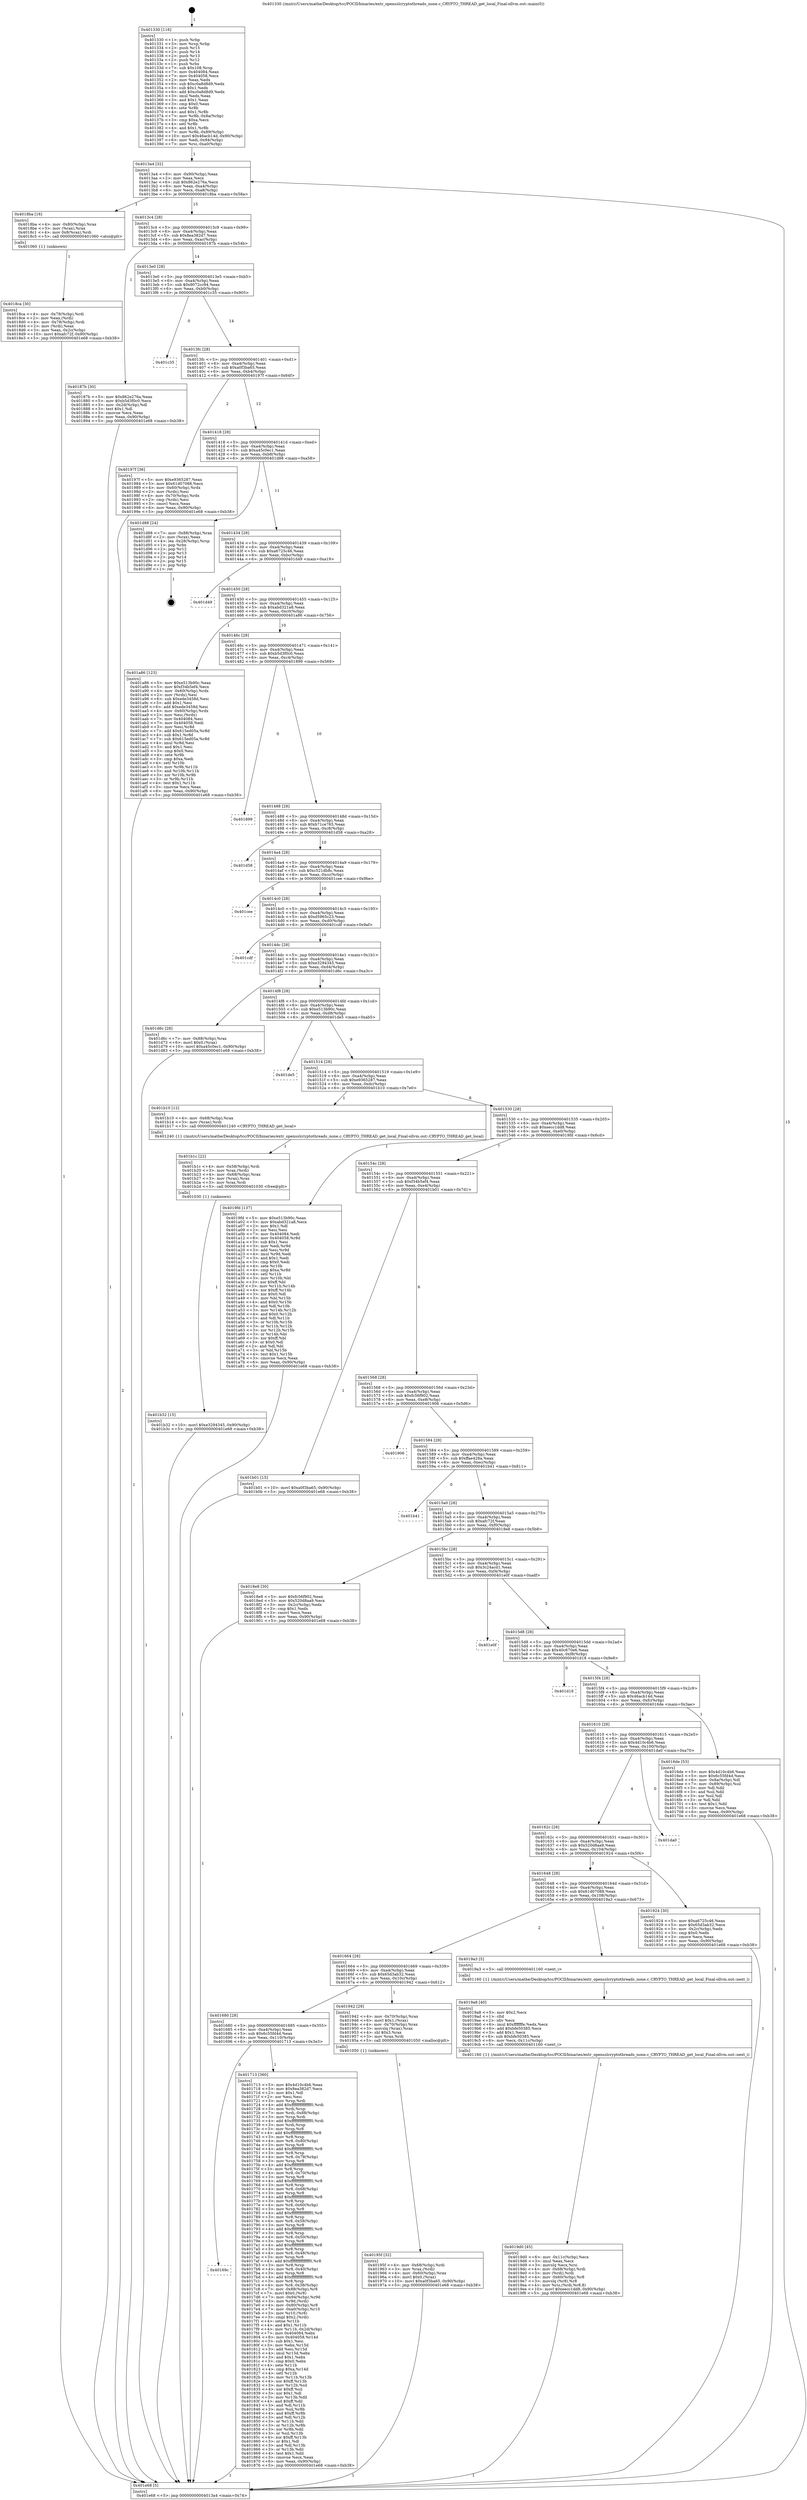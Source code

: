 digraph "0x401330" {
  label = "0x401330 (/mnt/c/Users/mathe/Desktop/tcc/POCII/binaries/extr_opensslcryptothreads_none.c_CRYPTO_THREAD_get_local_Final-ollvm.out::main(0))"
  labelloc = "t"
  node[shape=record]

  Entry [label="",width=0.3,height=0.3,shape=circle,fillcolor=black,style=filled]
  "0x4013a4" [label="{
     0x4013a4 [32]\l
     | [instrs]\l
     &nbsp;&nbsp;0x4013a4 \<+6\>: mov -0x90(%rbp),%eax\l
     &nbsp;&nbsp;0x4013aa \<+2\>: mov %eax,%ecx\l
     &nbsp;&nbsp;0x4013ac \<+6\>: sub $0x862e276a,%ecx\l
     &nbsp;&nbsp;0x4013b2 \<+6\>: mov %eax,-0xa4(%rbp)\l
     &nbsp;&nbsp;0x4013b8 \<+6\>: mov %ecx,-0xa8(%rbp)\l
     &nbsp;&nbsp;0x4013be \<+6\>: je 00000000004018ba \<main+0x58a\>\l
  }"]
  "0x4018ba" [label="{
     0x4018ba [16]\l
     | [instrs]\l
     &nbsp;&nbsp;0x4018ba \<+4\>: mov -0x80(%rbp),%rax\l
     &nbsp;&nbsp;0x4018be \<+3\>: mov (%rax),%rax\l
     &nbsp;&nbsp;0x4018c1 \<+4\>: mov 0x8(%rax),%rdi\l
     &nbsp;&nbsp;0x4018c5 \<+5\>: call 0000000000401060 \<atoi@plt\>\l
     | [calls]\l
     &nbsp;&nbsp;0x401060 \{1\} (unknown)\l
  }"]
  "0x4013c4" [label="{
     0x4013c4 [28]\l
     | [instrs]\l
     &nbsp;&nbsp;0x4013c4 \<+5\>: jmp 00000000004013c9 \<main+0x99\>\l
     &nbsp;&nbsp;0x4013c9 \<+6\>: mov -0xa4(%rbp),%eax\l
     &nbsp;&nbsp;0x4013cf \<+5\>: sub $0x8ea382d7,%eax\l
     &nbsp;&nbsp;0x4013d4 \<+6\>: mov %eax,-0xac(%rbp)\l
     &nbsp;&nbsp;0x4013da \<+6\>: je 000000000040187b \<main+0x54b\>\l
  }"]
  Exit [label="",width=0.3,height=0.3,shape=circle,fillcolor=black,style=filled,peripheries=2]
  "0x40187b" [label="{
     0x40187b [30]\l
     | [instrs]\l
     &nbsp;&nbsp;0x40187b \<+5\>: mov $0x862e276a,%eax\l
     &nbsp;&nbsp;0x401880 \<+5\>: mov $0xb5d3f0c0,%ecx\l
     &nbsp;&nbsp;0x401885 \<+3\>: mov -0x2d(%rbp),%dl\l
     &nbsp;&nbsp;0x401888 \<+3\>: test $0x1,%dl\l
     &nbsp;&nbsp;0x40188b \<+3\>: cmovne %ecx,%eax\l
     &nbsp;&nbsp;0x40188e \<+6\>: mov %eax,-0x90(%rbp)\l
     &nbsp;&nbsp;0x401894 \<+5\>: jmp 0000000000401e68 \<main+0xb38\>\l
  }"]
  "0x4013e0" [label="{
     0x4013e0 [28]\l
     | [instrs]\l
     &nbsp;&nbsp;0x4013e0 \<+5\>: jmp 00000000004013e5 \<main+0xb5\>\l
     &nbsp;&nbsp;0x4013e5 \<+6\>: mov -0xa4(%rbp),%eax\l
     &nbsp;&nbsp;0x4013eb \<+5\>: sub $0x9072cc94,%eax\l
     &nbsp;&nbsp;0x4013f0 \<+6\>: mov %eax,-0xb0(%rbp)\l
     &nbsp;&nbsp;0x4013f6 \<+6\>: je 0000000000401c35 \<main+0x905\>\l
  }"]
  "0x401b32" [label="{
     0x401b32 [15]\l
     | [instrs]\l
     &nbsp;&nbsp;0x401b32 \<+10\>: movl $0xe3294345,-0x90(%rbp)\l
     &nbsp;&nbsp;0x401b3c \<+5\>: jmp 0000000000401e68 \<main+0xb38\>\l
  }"]
  "0x401c35" [label="{
     0x401c35\l
  }", style=dashed]
  "0x4013fc" [label="{
     0x4013fc [28]\l
     | [instrs]\l
     &nbsp;&nbsp;0x4013fc \<+5\>: jmp 0000000000401401 \<main+0xd1\>\l
     &nbsp;&nbsp;0x401401 \<+6\>: mov -0xa4(%rbp),%eax\l
     &nbsp;&nbsp;0x401407 \<+5\>: sub $0xa0f3ba65,%eax\l
     &nbsp;&nbsp;0x40140c \<+6\>: mov %eax,-0xb4(%rbp)\l
     &nbsp;&nbsp;0x401412 \<+6\>: je 000000000040197f \<main+0x64f\>\l
  }"]
  "0x401b1c" [label="{
     0x401b1c [22]\l
     | [instrs]\l
     &nbsp;&nbsp;0x401b1c \<+4\>: mov -0x58(%rbp),%rdi\l
     &nbsp;&nbsp;0x401b20 \<+3\>: mov %rax,(%rdi)\l
     &nbsp;&nbsp;0x401b23 \<+4\>: mov -0x68(%rbp),%rax\l
     &nbsp;&nbsp;0x401b27 \<+3\>: mov (%rax),%rax\l
     &nbsp;&nbsp;0x401b2a \<+3\>: mov %rax,%rdi\l
     &nbsp;&nbsp;0x401b2d \<+5\>: call 0000000000401030 \<free@plt\>\l
     | [calls]\l
     &nbsp;&nbsp;0x401030 \{1\} (unknown)\l
  }"]
  "0x40197f" [label="{
     0x40197f [36]\l
     | [instrs]\l
     &nbsp;&nbsp;0x40197f \<+5\>: mov $0xe9365287,%eax\l
     &nbsp;&nbsp;0x401984 \<+5\>: mov $0x61d07088,%ecx\l
     &nbsp;&nbsp;0x401989 \<+4\>: mov -0x60(%rbp),%rdx\l
     &nbsp;&nbsp;0x40198d \<+2\>: mov (%rdx),%esi\l
     &nbsp;&nbsp;0x40198f \<+4\>: mov -0x70(%rbp),%rdx\l
     &nbsp;&nbsp;0x401993 \<+2\>: cmp (%rdx),%esi\l
     &nbsp;&nbsp;0x401995 \<+3\>: cmovl %ecx,%eax\l
     &nbsp;&nbsp;0x401998 \<+6\>: mov %eax,-0x90(%rbp)\l
     &nbsp;&nbsp;0x40199e \<+5\>: jmp 0000000000401e68 \<main+0xb38\>\l
  }"]
  "0x401418" [label="{
     0x401418 [28]\l
     | [instrs]\l
     &nbsp;&nbsp;0x401418 \<+5\>: jmp 000000000040141d \<main+0xed\>\l
     &nbsp;&nbsp;0x40141d \<+6\>: mov -0xa4(%rbp),%eax\l
     &nbsp;&nbsp;0x401423 \<+5\>: sub $0xa45c0ec1,%eax\l
     &nbsp;&nbsp;0x401428 \<+6\>: mov %eax,-0xb8(%rbp)\l
     &nbsp;&nbsp;0x40142e \<+6\>: je 0000000000401d88 \<main+0xa58\>\l
  }"]
  "0x4019d0" [label="{
     0x4019d0 [45]\l
     | [instrs]\l
     &nbsp;&nbsp;0x4019d0 \<+6\>: mov -0x11c(%rbp),%ecx\l
     &nbsp;&nbsp;0x4019d6 \<+3\>: imul %eax,%ecx\l
     &nbsp;&nbsp;0x4019d9 \<+3\>: movslq %ecx,%rsi\l
     &nbsp;&nbsp;0x4019dc \<+4\>: mov -0x68(%rbp),%rdi\l
     &nbsp;&nbsp;0x4019e0 \<+3\>: mov (%rdi),%rdi\l
     &nbsp;&nbsp;0x4019e3 \<+4\>: mov -0x60(%rbp),%r8\l
     &nbsp;&nbsp;0x4019e7 \<+3\>: movslq (%r8),%r8\l
     &nbsp;&nbsp;0x4019ea \<+4\>: mov %rsi,(%rdi,%r8,8)\l
     &nbsp;&nbsp;0x4019ee \<+10\>: movl $0xeecc1dd8,-0x90(%rbp)\l
     &nbsp;&nbsp;0x4019f8 \<+5\>: jmp 0000000000401e68 \<main+0xb38\>\l
  }"]
  "0x401d88" [label="{
     0x401d88 [24]\l
     | [instrs]\l
     &nbsp;&nbsp;0x401d88 \<+7\>: mov -0x88(%rbp),%rax\l
     &nbsp;&nbsp;0x401d8f \<+2\>: mov (%rax),%eax\l
     &nbsp;&nbsp;0x401d91 \<+4\>: lea -0x28(%rbp),%rsp\l
     &nbsp;&nbsp;0x401d95 \<+1\>: pop %rbx\l
     &nbsp;&nbsp;0x401d96 \<+2\>: pop %r12\l
     &nbsp;&nbsp;0x401d98 \<+2\>: pop %r13\l
     &nbsp;&nbsp;0x401d9a \<+2\>: pop %r14\l
     &nbsp;&nbsp;0x401d9c \<+2\>: pop %r15\l
     &nbsp;&nbsp;0x401d9e \<+1\>: pop %rbp\l
     &nbsp;&nbsp;0x401d9f \<+1\>: ret\l
  }"]
  "0x401434" [label="{
     0x401434 [28]\l
     | [instrs]\l
     &nbsp;&nbsp;0x401434 \<+5\>: jmp 0000000000401439 \<main+0x109\>\l
     &nbsp;&nbsp;0x401439 \<+6\>: mov -0xa4(%rbp),%eax\l
     &nbsp;&nbsp;0x40143f \<+5\>: sub $0xa6725c46,%eax\l
     &nbsp;&nbsp;0x401444 \<+6\>: mov %eax,-0xbc(%rbp)\l
     &nbsp;&nbsp;0x40144a \<+6\>: je 0000000000401d49 \<main+0xa19\>\l
  }"]
  "0x4019a8" [label="{
     0x4019a8 [40]\l
     | [instrs]\l
     &nbsp;&nbsp;0x4019a8 \<+5\>: mov $0x2,%ecx\l
     &nbsp;&nbsp;0x4019ad \<+1\>: cltd\l
     &nbsp;&nbsp;0x4019ae \<+2\>: idiv %ecx\l
     &nbsp;&nbsp;0x4019b0 \<+6\>: imul $0xfffffffe,%edx,%ecx\l
     &nbsp;&nbsp;0x4019b6 \<+6\>: add $0xbfe50385,%ecx\l
     &nbsp;&nbsp;0x4019bc \<+3\>: add $0x1,%ecx\l
     &nbsp;&nbsp;0x4019bf \<+6\>: sub $0xbfe50385,%ecx\l
     &nbsp;&nbsp;0x4019c5 \<+6\>: mov %ecx,-0x11c(%rbp)\l
     &nbsp;&nbsp;0x4019cb \<+5\>: call 0000000000401160 \<next_i\>\l
     | [calls]\l
     &nbsp;&nbsp;0x401160 \{1\} (/mnt/c/Users/mathe/Desktop/tcc/POCII/binaries/extr_opensslcryptothreads_none.c_CRYPTO_THREAD_get_local_Final-ollvm.out::next_i)\l
  }"]
  "0x401d49" [label="{
     0x401d49\l
  }", style=dashed]
  "0x401450" [label="{
     0x401450 [28]\l
     | [instrs]\l
     &nbsp;&nbsp;0x401450 \<+5\>: jmp 0000000000401455 \<main+0x125\>\l
     &nbsp;&nbsp;0x401455 \<+6\>: mov -0xa4(%rbp),%eax\l
     &nbsp;&nbsp;0x40145b \<+5\>: sub $0xabd321a8,%eax\l
     &nbsp;&nbsp;0x401460 \<+6\>: mov %eax,-0xc0(%rbp)\l
     &nbsp;&nbsp;0x401466 \<+6\>: je 0000000000401a86 \<main+0x756\>\l
  }"]
  "0x40195f" [label="{
     0x40195f [32]\l
     | [instrs]\l
     &nbsp;&nbsp;0x40195f \<+4\>: mov -0x68(%rbp),%rdi\l
     &nbsp;&nbsp;0x401963 \<+3\>: mov %rax,(%rdi)\l
     &nbsp;&nbsp;0x401966 \<+4\>: mov -0x60(%rbp),%rax\l
     &nbsp;&nbsp;0x40196a \<+6\>: movl $0x0,(%rax)\l
     &nbsp;&nbsp;0x401970 \<+10\>: movl $0xa0f3ba65,-0x90(%rbp)\l
     &nbsp;&nbsp;0x40197a \<+5\>: jmp 0000000000401e68 \<main+0xb38\>\l
  }"]
  "0x401a86" [label="{
     0x401a86 [123]\l
     | [instrs]\l
     &nbsp;&nbsp;0x401a86 \<+5\>: mov $0xe513b90c,%eax\l
     &nbsp;&nbsp;0x401a8b \<+5\>: mov $0xf34b5ef4,%ecx\l
     &nbsp;&nbsp;0x401a90 \<+4\>: mov -0x60(%rbp),%rdx\l
     &nbsp;&nbsp;0x401a94 \<+2\>: mov (%rdx),%esi\l
     &nbsp;&nbsp;0x401a96 \<+6\>: sub $0xede3458d,%esi\l
     &nbsp;&nbsp;0x401a9c \<+3\>: add $0x1,%esi\l
     &nbsp;&nbsp;0x401a9f \<+6\>: add $0xede3458d,%esi\l
     &nbsp;&nbsp;0x401aa5 \<+4\>: mov -0x60(%rbp),%rdx\l
     &nbsp;&nbsp;0x401aa9 \<+2\>: mov %esi,(%rdx)\l
     &nbsp;&nbsp;0x401aab \<+7\>: mov 0x404084,%esi\l
     &nbsp;&nbsp;0x401ab2 \<+7\>: mov 0x404058,%edi\l
     &nbsp;&nbsp;0x401ab9 \<+3\>: mov %esi,%r8d\l
     &nbsp;&nbsp;0x401abc \<+7\>: add $0x615ed05a,%r8d\l
     &nbsp;&nbsp;0x401ac3 \<+4\>: sub $0x1,%r8d\l
     &nbsp;&nbsp;0x401ac7 \<+7\>: sub $0x615ed05a,%r8d\l
     &nbsp;&nbsp;0x401ace \<+4\>: imul %r8d,%esi\l
     &nbsp;&nbsp;0x401ad2 \<+3\>: and $0x1,%esi\l
     &nbsp;&nbsp;0x401ad5 \<+3\>: cmp $0x0,%esi\l
     &nbsp;&nbsp;0x401ad8 \<+4\>: sete %r9b\l
     &nbsp;&nbsp;0x401adc \<+3\>: cmp $0xa,%edi\l
     &nbsp;&nbsp;0x401adf \<+4\>: setl %r10b\l
     &nbsp;&nbsp;0x401ae3 \<+3\>: mov %r9b,%r11b\l
     &nbsp;&nbsp;0x401ae6 \<+3\>: and %r10b,%r11b\l
     &nbsp;&nbsp;0x401ae9 \<+3\>: xor %r10b,%r9b\l
     &nbsp;&nbsp;0x401aec \<+3\>: or %r9b,%r11b\l
     &nbsp;&nbsp;0x401aef \<+4\>: test $0x1,%r11b\l
     &nbsp;&nbsp;0x401af3 \<+3\>: cmovne %ecx,%eax\l
     &nbsp;&nbsp;0x401af6 \<+6\>: mov %eax,-0x90(%rbp)\l
     &nbsp;&nbsp;0x401afc \<+5\>: jmp 0000000000401e68 \<main+0xb38\>\l
  }"]
  "0x40146c" [label="{
     0x40146c [28]\l
     | [instrs]\l
     &nbsp;&nbsp;0x40146c \<+5\>: jmp 0000000000401471 \<main+0x141\>\l
     &nbsp;&nbsp;0x401471 \<+6\>: mov -0xa4(%rbp),%eax\l
     &nbsp;&nbsp;0x401477 \<+5\>: sub $0xb5d3f0c0,%eax\l
     &nbsp;&nbsp;0x40147c \<+6\>: mov %eax,-0xc4(%rbp)\l
     &nbsp;&nbsp;0x401482 \<+6\>: je 0000000000401899 \<main+0x569\>\l
  }"]
  "0x4018ca" [label="{
     0x4018ca [30]\l
     | [instrs]\l
     &nbsp;&nbsp;0x4018ca \<+4\>: mov -0x78(%rbp),%rdi\l
     &nbsp;&nbsp;0x4018ce \<+2\>: mov %eax,(%rdi)\l
     &nbsp;&nbsp;0x4018d0 \<+4\>: mov -0x78(%rbp),%rdi\l
     &nbsp;&nbsp;0x4018d4 \<+2\>: mov (%rdi),%eax\l
     &nbsp;&nbsp;0x4018d6 \<+3\>: mov %eax,-0x2c(%rbp)\l
     &nbsp;&nbsp;0x4018d9 \<+10\>: movl $0xafc72f,-0x90(%rbp)\l
     &nbsp;&nbsp;0x4018e3 \<+5\>: jmp 0000000000401e68 \<main+0xb38\>\l
  }"]
  "0x401899" [label="{
     0x401899\l
  }", style=dashed]
  "0x401488" [label="{
     0x401488 [28]\l
     | [instrs]\l
     &nbsp;&nbsp;0x401488 \<+5\>: jmp 000000000040148d \<main+0x15d\>\l
     &nbsp;&nbsp;0x40148d \<+6\>: mov -0xa4(%rbp),%eax\l
     &nbsp;&nbsp;0x401493 \<+5\>: sub $0xb71ce765,%eax\l
     &nbsp;&nbsp;0x401498 \<+6\>: mov %eax,-0xc8(%rbp)\l
     &nbsp;&nbsp;0x40149e \<+6\>: je 0000000000401d58 \<main+0xa28\>\l
  }"]
  "0x40169c" [label="{
     0x40169c\l
  }", style=dashed]
  "0x401d58" [label="{
     0x401d58\l
  }", style=dashed]
  "0x4014a4" [label="{
     0x4014a4 [28]\l
     | [instrs]\l
     &nbsp;&nbsp;0x4014a4 \<+5\>: jmp 00000000004014a9 \<main+0x179\>\l
     &nbsp;&nbsp;0x4014a9 \<+6\>: mov -0xa4(%rbp),%eax\l
     &nbsp;&nbsp;0x4014af \<+5\>: sub $0xc521db8c,%eax\l
     &nbsp;&nbsp;0x4014b4 \<+6\>: mov %eax,-0xcc(%rbp)\l
     &nbsp;&nbsp;0x4014ba \<+6\>: je 0000000000401cee \<main+0x9be\>\l
  }"]
  "0x401713" [label="{
     0x401713 [360]\l
     | [instrs]\l
     &nbsp;&nbsp;0x401713 \<+5\>: mov $0x4d10c4b6,%eax\l
     &nbsp;&nbsp;0x401718 \<+5\>: mov $0x8ea382d7,%ecx\l
     &nbsp;&nbsp;0x40171d \<+2\>: mov $0x1,%dl\l
     &nbsp;&nbsp;0x40171f \<+2\>: xor %esi,%esi\l
     &nbsp;&nbsp;0x401721 \<+3\>: mov %rsp,%rdi\l
     &nbsp;&nbsp;0x401724 \<+4\>: add $0xfffffffffffffff0,%rdi\l
     &nbsp;&nbsp;0x401728 \<+3\>: mov %rdi,%rsp\l
     &nbsp;&nbsp;0x40172b \<+7\>: mov %rdi,-0x88(%rbp)\l
     &nbsp;&nbsp;0x401732 \<+3\>: mov %rsp,%rdi\l
     &nbsp;&nbsp;0x401735 \<+4\>: add $0xfffffffffffffff0,%rdi\l
     &nbsp;&nbsp;0x401739 \<+3\>: mov %rdi,%rsp\l
     &nbsp;&nbsp;0x40173c \<+3\>: mov %rsp,%r8\l
     &nbsp;&nbsp;0x40173f \<+4\>: add $0xfffffffffffffff0,%r8\l
     &nbsp;&nbsp;0x401743 \<+3\>: mov %r8,%rsp\l
     &nbsp;&nbsp;0x401746 \<+4\>: mov %r8,-0x80(%rbp)\l
     &nbsp;&nbsp;0x40174a \<+3\>: mov %rsp,%r8\l
     &nbsp;&nbsp;0x40174d \<+4\>: add $0xfffffffffffffff0,%r8\l
     &nbsp;&nbsp;0x401751 \<+3\>: mov %r8,%rsp\l
     &nbsp;&nbsp;0x401754 \<+4\>: mov %r8,-0x78(%rbp)\l
     &nbsp;&nbsp;0x401758 \<+3\>: mov %rsp,%r8\l
     &nbsp;&nbsp;0x40175b \<+4\>: add $0xfffffffffffffff0,%r8\l
     &nbsp;&nbsp;0x40175f \<+3\>: mov %r8,%rsp\l
     &nbsp;&nbsp;0x401762 \<+4\>: mov %r8,-0x70(%rbp)\l
     &nbsp;&nbsp;0x401766 \<+3\>: mov %rsp,%r8\l
     &nbsp;&nbsp;0x401769 \<+4\>: add $0xfffffffffffffff0,%r8\l
     &nbsp;&nbsp;0x40176d \<+3\>: mov %r8,%rsp\l
     &nbsp;&nbsp;0x401770 \<+4\>: mov %r8,-0x68(%rbp)\l
     &nbsp;&nbsp;0x401774 \<+3\>: mov %rsp,%r8\l
     &nbsp;&nbsp;0x401777 \<+4\>: add $0xfffffffffffffff0,%r8\l
     &nbsp;&nbsp;0x40177b \<+3\>: mov %r8,%rsp\l
     &nbsp;&nbsp;0x40177e \<+4\>: mov %r8,-0x60(%rbp)\l
     &nbsp;&nbsp;0x401782 \<+3\>: mov %rsp,%r8\l
     &nbsp;&nbsp;0x401785 \<+4\>: add $0xfffffffffffffff0,%r8\l
     &nbsp;&nbsp;0x401789 \<+3\>: mov %r8,%rsp\l
     &nbsp;&nbsp;0x40178c \<+4\>: mov %r8,-0x58(%rbp)\l
     &nbsp;&nbsp;0x401790 \<+3\>: mov %rsp,%r8\l
     &nbsp;&nbsp;0x401793 \<+4\>: add $0xfffffffffffffff0,%r8\l
     &nbsp;&nbsp;0x401797 \<+3\>: mov %r8,%rsp\l
     &nbsp;&nbsp;0x40179a \<+4\>: mov %r8,-0x50(%rbp)\l
     &nbsp;&nbsp;0x40179e \<+3\>: mov %rsp,%r8\l
     &nbsp;&nbsp;0x4017a1 \<+4\>: add $0xfffffffffffffff0,%r8\l
     &nbsp;&nbsp;0x4017a5 \<+3\>: mov %r8,%rsp\l
     &nbsp;&nbsp;0x4017a8 \<+4\>: mov %r8,-0x48(%rbp)\l
     &nbsp;&nbsp;0x4017ac \<+3\>: mov %rsp,%r8\l
     &nbsp;&nbsp;0x4017af \<+4\>: add $0xfffffffffffffff0,%r8\l
     &nbsp;&nbsp;0x4017b3 \<+3\>: mov %r8,%rsp\l
     &nbsp;&nbsp;0x4017b6 \<+4\>: mov %r8,-0x40(%rbp)\l
     &nbsp;&nbsp;0x4017ba \<+3\>: mov %rsp,%r8\l
     &nbsp;&nbsp;0x4017bd \<+4\>: add $0xfffffffffffffff0,%r8\l
     &nbsp;&nbsp;0x4017c1 \<+3\>: mov %r8,%rsp\l
     &nbsp;&nbsp;0x4017c4 \<+4\>: mov %r8,-0x38(%rbp)\l
     &nbsp;&nbsp;0x4017c8 \<+7\>: mov -0x88(%rbp),%r8\l
     &nbsp;&nbsp;0x4017cf \<+7\>: movl $0x0,(%r8)\l
     &nbsp;&nbsp;0x4017d6 \<+7\>: mov -0x94(%rbp),%r9d\l
     &nbsp;&nbsp;0x4017dd \<+3\>: mov %r9d,(%rdi)\l
     &nbsp;&nbsp;0x4017e0 \<+4\>: mov -0x80(%rbp),%r8\l
     &nbsp;&nbsp;0x4017e4 \<+7\>: mov -0xa0(%rbp),%r10\l
     &nbsp;&nbsp;0x4017eb \<+3\>: mov %r10,(%r8)\l
     &nbsp;&nbsp;0x4017ee \<+3\>: cmpl $0x2,(%rdi)\l
     &nbsp;&nbsp;0x4017f1 \<+4\>: setne %r11b\l
     &nbsp;&nbsp;0x4017f5 \<+4\>: and $0x1,%r11b\l
     &nbsp;&nbsp;0x4017f9 \<+4\>: mov %r11b,-0x2d(%rbp)\l
     &nbsp;&nbsp;0x4017fd \<+7\>: mov 0x404084,%ebx\l
     &nbsp;&nbsp;0x401804 \<+8\>: mov 0x404058,%r14d\l
     &nbsp;&nbsp;0x40180c \<+3\>: sub $0x1,%esi\l
     &nbsp;&nbsp;0x40180f \<+3\>: mov %ebx,%r15d\l
     &nbsp;&nbsp;0x401812 \<+3\>: add %esi,%r15d\l
     &nbsp;&nbsp;0x401815 \<+4\>: imul %r15d,%ebx\l
     &nbsp;&nbsp;0x401819 \<+3\>: and $0x1,%ebx\l
     &nbsp;&nbsp;0x40181c \<+3\>: cmp $0x0,%ebx\l
     &nbsp;&nbsp;0x40181f \<+4\>: sete %r11b\l
     &nbsp;&nbsp;0x401823 \<+4\>: cmp $0xa,%r14d\l
     &nbsp;&nbsp;0x401827 \<+4\>: setl %r12b\l
     &nbsp;&nbsp;0x40182b \<+3\>: mov %r11b,%r13b\l
     &nbsp;&nbsp;0x40182e \<+4\>: xor $0xff,%r13b\l
     &nbsp;&nbsp;0x401832 \<+3\>: mov %r12b,%sil\l
     &nbsp;&nbsp;0x401835 \<+4\>: xor $0xff,%sil\l
     &nbsp;&nbsp;0x401839 \<+3\>: xor $0x1,%dl\l
     &nbsp;&nbsp;0x40183c \<+3\>: mov %r13b,%dil\l
     &nbsp;&nbsp;0x40183f \<+4\>: and $0xff,%dil\l
     &nbsp;&nbsp;0x401843 \<+3\>: and %dl,%r11b\l
     &nbsp;&nbsp;0x401846 \<+3\>: mov %sil,%r8b\l
     &nbsp;&nbsp;0x401849 \<+4\>: and $0xff,%r8b\l
     &nbsp;&nbsp;0x40184d \<+3\>: and %dl,%r12b\l
     &nbsp;&nbsp;0x401850 \<+3\>: or %r11b,%dil\l
     &nbsp;&nbsp;0x401853 \<+3\>: or %r12b,%r8b\l
     &nbsp;&nbsp;0x401856 \<+3\>: xor %r8b,%dil\l
     &nbsp;&nbsp;0x401859 \<+3\>: or %sil,%r13b\l
     &nbsp;&nbsp;0x40185c \<+4\>: xor $0xff,%r13b\l
     &nbsp;&nbsp;0x401860 \<+3\>: or $0x1,%dl\l
     &nbsp;&nbsp;0x401863 \<+3\>: and %dl,%r13b\l
     &nbsp;&nbsp;0x401866 \<+3\>: or %r13b,%dil\l
     &nbsp;&nbsp;0x401869 \<+4\>: test $0x1,%dil\l
     &nbsp;&nbsp;0x40186d \<+3\>: cmovne %ecx,%eax\l
     &nbsp;&nbsp;0x401870 \<+6\>: mov %eax,-0x90(%rbp)\l
     &nbsp;&nbsp;0x401876 \<+5\>: jmp 0000000000401e68 \<main+0xb38\>\l
  }"]
  "0x401cee" [label="{
     0x401cee\l
  }", style=dashed]
  "0x4014c0" [label="{
     0x4014c0 [28]\l
     | [instrs]\l
     &nbsp;&nbsp;0x4014c0 \<+5\>: jmp 00000000004014c5 \<main+0x195\>\l
     &nbsp;&nbsp;0x4014c5 \<+6\>: mov -0xa4(%rbp),%eax\l
     &nbsp;&nbsp;0x4014cb \<+5\>: sub $0xd5965c23,%eax\l
     &nbsp;&nbsp;0x4014d0 \<+6\>: mov %eax,-0xd0(%rbp)\l
     &nbsp;&nbsp;0x4014d6 \<+6\>: je 0000000000401cdf \<main+0x9af\>\l
  }"]
  "0x401680" [label="{
     0x401680 [28]\l
     | [instrs]\l
     &nbsp;&nbsp;0x401680 \<+5\>: jmp 0000000000401685 \<main+0x355\>\l
     &nbsp;&nbsp;0x401685 \<+6\>: mov -0xa4(%rbp),%eax\l
     &nbsp;&nbsp;0x40168b \<+5\>: sub $0x6c55fd4d,%eax\l
     &nbsp;&nbsp;0x401690 \<+6\>: mov %eax,-0x110(%rbp)\l
     &nbsp;&nbsp;0x401696 \<+6\>: je 0000000000401713 \<main+0x3e3\>\l
  }"]
  "0x401cdf" [label="{
     0x401cdf\l
  }", style=dashed]
  "0x4014dc" [label="{
     0x4014dc [28]\l
     | [instrs]\l
     &nbsp;&nbsp;0x4014dc \<+5\>: jmp 00000000004014e1 \<main+0x1b1\>\l
     &nbsp;&nbsp;0x4014e1 \<+6\>: mov -0xa4(%rbp),%eax\l
     &nbsp;&nbsp;0x4014e7 \<+5\>: sub $0xe3294345,%eax\l
     &nbsp;&nbsp;0x4014ec \<+6\>: mov %eax,-0xd4(%rbp)\l
     &nbsp;&nbsp;0x4014f2 \<+6\>: je 0000000000401d6c \<main+0xa3c\>\l
  }"]
  "0x401942" [label="{
     0x401942 [29]\l
     | [instrs]\l
     &nbsp;&nbsp;0x401942 \<+4\>: mov -0x70(%rbp),%rax\l
     &nbsp;&nbsp;0x401946 \<+6\>: movl $0x1,(%rax)\l
     &nbsp;&nbsp;0x40194c \<+4\>: mov -0x70(%rbp),%rax\l
     &nbsp;&nbsp;0x401950 \<+3\>: movslq (%rax),%rax\l
     &nbsp;&nbsp;0x401953 \<+4\>: shl $0x3,%rax\l
     &nbsp;&nbsp;0x401957 \<+3\>: mov %rax,%rdi\l
     &nbsp;&nbsp;0x40195a \<+5\>: call 0000000000401050 \<malloc@plt\>\l
     | [calls]\l
     &nbsp;&nbsp;0x401050 \{1\} (unknown)\l
  }"]
  "0x401d6c" [label="{
     0x401d6c [28]\l
     | [instrs]\l
     &nbsp;&nbsp;0x401d6c \<+7\>: mov -0x88(%rbp),%rax\l
     &nbsp;&nbsp;0x401d73 \<+6\>: movl $0x0,(%rax)\l
     &nbsp;&nbsp;0x401d79 \<+10\>: movl $0xa45c0ec1,-0x90(%rbp)\l
     &nbsp;&nbsp;0x401d83 \<+5\>: jmp 0000000000401e68 \<main+0xb38\>\l
  }"]
  "0x4014f8" [label="{
     0x4014f8 [28]\l
     | [instrs]\l
     &nbsp;&nbsp;0x4014f8 \<+5\>: jmp 00000000004014fd \<main+0x1cd\>\l
     &nbsp;&nbsp;0x4014fd \<+6\>: mov -0xa4(%rbp),%eax\l
     &nbsp;&nbsp;0x401503 \<+5\>: sub $0xe513b90c,%eax\l
     &nbsp;&nbsp;0x401508 \<+6\>: mov %eax,-0xd8(%rbp)\l
     &nbsp;&nbsp;0x40150e \<+6\>: je 0000000000401de5 \<main+0xab5\>\l
  }"]
  "0x401664" [label="{
     0x401664 [28]\l
     | [instrs]\l
     &nbsp;&nbsp;0x401664 \<+5\>: jmp 0000000000401669 \<main+0x339\>\l
     &nbsp;&nbsp;0x401669 \<+6\>: mov -0xa4(%rbp),%eax\l
     &nbsp;&nbsp;0x40166f \<+5\>: sub $0x65d3ab32,%eax\l
     &nbsp;&nbsp;0x401674 \<+6\>: mov %eax,-0x10c(%rbp)\l
     &nbsp;&nbsp;0x40167a \<+6\>: je 0000000000401942 \<main+0x612\>\l
  }"]
  "0x401de5" [label="{
     0x401de5\l
  }", style=dashed]
  "0x401514" [label="{
     0x401514 [28]\l
     | [instrs]\l
     &nbsp;&nbsp;0x401514 \<+5\>: jmp 0000000000401519 \<main+0x1e9\>\l
     &nbsp;&nbsp;0x401519 \<+6\>: mov -0xa4(%rbp),%eax\l
     &nbsp;&nbsp;0x40151f \<+5\>: sub $0xe9365287,%eax\l
     &nbsp;&nbsp;0x401524 \<+6\>: mov %eax,-0xdc(%rbp)\l
     &nbsp;&nbsp;0x40152a \<+6\>: je 0000000000401b10 \<main+0x7e0\>\l
  }"]
  "0x4019a3" [label="{
     0x4019a3 [5]\l
     | [instrs]\l
     &nbsp;&nbsp;0x4019a3 \<+5\>: call 0000000000401160 \<next_i\>\l
     | [calls]\l
     &nbsp;&nbsp;0x401160 \{1\} (/mnt/c/Users/mathe/Desktop/tcc/POCII/binaries/extr_opensslcryptothreads_none.c_CRYPTO_THREAD_get_local_Final-ollvm.out::next_i)\l
  }"]
  "0x401b10" [label="{
     0x401b10 [12]\l
     | [instrs]\l
     &nbsp;&nbsp;0x401b10 \<+4\>: mov -0x68(%rbp),%rax\l
     &nbsp;&nbsp;0x401b14 \<+3\>: mov (%rax),%rdi\l
     &nbsp;&nbsp;0x401b17 \<+5\>: call 0000000000401240 \<CRYPTO_THREAD_get_local\>\l
     | [calls]\l
     &nbsp;&nbsp;0x401240 \{1\} (/mnt/c/Users/mathe/Desktop/tcc/POCII/binaries/extr_opensslcryptothreads_none.c_CRYPTO_THREAD_get_local_Final-ollvm.out::CRYPTO_THREAD_get_local)\l
  }"]
  "0x401530" [label="{
     0x401530 [28]\l
     | [instrs]\l
     &nbsp;&nbsp;0x401530 \<+5\>: jmp 0000000000401535 \<main+0x205\>\l
     &nbsp;&nbsp;0x401535 \<+6\>: mov -0xa4(%rbp),%eax\l
     &nbsp;&nbsp;0x40153b \<+5\>: sub $0xeecc1dd8,%eax\l
     &nbsp;&nbsp;0x401540 \<+6\>: mov %eax,-0xe0(%rbp)\l
     &nbsp;&nbsp;0x401546 \<+6\>: je 00000000004019fd \<main+0x6cd\>\l
  }"]
  "0x401648" [label="{
     0x401648 [28]\l
     | [instrs]\l
     &nbsp;&nbsp;0x401648 \<+5\>: jmp 000000000040164d \<main+0x31d\>\l
     &nbsp;&nbsp;0x40164d \<+6\>: mov -0xa4(%rbp),%eax\l
     &nbsp;&nbsp;0x401653 \<+5\>: sub $0x61d07088,%eax\l
     &nbsp;&nbsp;0x401658 \<+6\>: mov %eax,-0x108(%rbp)\l
     &nbsp;&nbsp;0x40165e \<+6\>: je 00000000004019a3 \<main+0x673\>\l
  }"]
  "0x4019fd" [label="{
     0x4019fd [137]\l
     | [instrs]\l
     &nbsp;&nbsp;0x4019fd \<+5\>: mov $0xe513b90c,%eax\l
     &nbsp;&nbsp;0x401a02 \<+5\>: mov $0xabd321a8,%ecx\l
     &nbsp;&nbsp;0x401a07 \<+2\>: mov $0x1,%dl\l
     &nbsp;&nbsp;0x401a09 \<+2\>: xor %esi,%esi\l
     &nbsp;&nbsp;0x401a0b \<+7\>: mov 0x404084,%edi\l
     &nbsp;&nbsp;0x401a12 \<+8\>: mov 0x404058,%r8d\l
     &nbsp;&nbsp;0x401a1a \<+3\>: sub $0x1,%esi\l
     &nbsp;&nbsp;0x401a1d \<+3\>: mov %edi,%r9d\l
     &nbsp;&nbsp;0x401a20 \<+3\>: add %esi,%r9d\l
     &nbsp;&nbsp;0x401a23 \<+4\>: imul %r9d,%edi\l
     &nbsp;&nbsp;0x401a27 \<+3\>: and $0x1,%edi\l
     &nbsp;&nbsp;0x401a2a \<+3\>: cmp $0x0,%edi\l
     &nbsp;&nbsp;0x401a2d \<+4\>: sete %r10b\l
     &nbsp;&nbsp;0x401a31 \<+4\>: cmp $0xa,%r8d\l
     &nbsp;&nbsp;0x401a35 \<+4\>: setl %r11b\l
     &nbsp;&nbsp;0x401a39 \<+3\>: mov %r10b,%bl\l
     &nbsp;&nbsp;0x401a3c \<+3\>: xor $0xff,%bl\l
     &nbsp;&nbsp;0x401a3f \<+3\>: mov %r11b,%r14b\l
     &nbsp;&nbsp;0x401a42 \<+4\>: xor $0xff,%r14b\l
     &nbsp;&nbsp;0x401a46 \<+3\>: xor $0x0,%dl\l
     &nbsp;&nbsp;0x401a49 \<+3\>: mov %bl,%r15b\l
     &nbsp;&nbsp;0x401a4c \<+4\>: and $0x0,%r15b\l
     &nbsp;&nbsp;0x401a50 \<+3\>: and %dl,%r10b\l
     &nbsp;&nbsp;0x401a53 \<+3\>: mov %r14b,%r12b\l
     &nbsp;&nbsp;0x401a56 \<+4\>: and $0x0,%r12b\l
     &nbsp;&nbsp;0x401a5a \<+3\>: and %dl,%r11b\l
     &nbsp;&nbsp;0x401a5d \<+3\>: or %r10b,%r15b\l
     &nbsp;&nbsp;0x401a60 \<+3\>: or %r11b,%r12b\l
     &nbsp;&nbsp;0x401a63 \<+3\>: xor %r12b,%r15b\l
     &nbsp;&nbsp;0x401a66 \<+3\>: or %r14b,%bl\l
     &nbsp;&nbsp;0x401a69 \<+3\>: xor $0xff,%bl\l
     &nbsp;&nbsp;0x401a6c \<+3\>: or $0x0,%dl\l
     &nbsp;&nbsp;0x401a6f \<+2\>: and %dl,%bl\l
     &nbsp;&nbsp;0x401a71 \<+3\>: or %bl,%r15b\l
     &nbsp;&nbsp;0x401a74 \<+4\>: test $0x1,%r15b\l
     &nbsp;&nbsp;0x401a78 \<+3\>: cmovne %ecx,%eax\l
     &nbsp;&nbsp;0x401a7b \<+6\>: mov %eax,-0x90(%rbp)\l
     &nbsp;&nbsp;0x401a81 \<+5\>: jmp 0000000000401e68 \<main+0xb38\>\l
  }"]
  "0x40154c" [label="{
     0x40154c [28]\l
     | [instrs]\l
     &nbsp;&nbsp;0x40154c \<+5\>: jmp 0000000000401551 \<main+0x221\>\l
     &nbsp;&nbsp;0x401551 \<+6\>: mov -0xa4(%rbp),%eax\l
     &nbsp;&nbsp;0x401557 \<+5\>: sub $0xf34b5ef4,%eax\l
     &nbsp;&nbsp;0x40155c \<+6\>: mov %eax,-0xe4(%rbp)\l
     &nbsp;&nbsp;0x401562 \<+6\>: je 0000000000401b01 \<main+0x7d1\>\l
  }"]
  "0x401924" [label="{
     0x401924 [30]\l
     | [instrs]\l
     &nbsp;&nbsp;0x401924 \<+5\>: mov $0xa6725c46,%eax\l
     &nbsp;&nbsp;0x401929 \<+5\>: mov $0x65d3ab32,%ecx\l
     &nbsp;&nbsp;0x40192e \<+3\>: mov -0x2c(%rbp),%edx\l
     &nbsp;&nbsp;0x401931 \<+3\>: cmp $0x0,%edx\l
     &nbsp;&nbsp;0x401934 \<+3\>: cmove %ecx,%eax\l
     &nbsp;&nbsp;0x401937 \<+6\>: mov %eax,-0x90(%rbp)\l
     &nbsp;&nbsp;0x40193d \<+5\>: jmp 0000000000401e68 \<main+0xb38\>\l
  }"]
  "0x401b01" [label="{
     0x401b01 [15]\l
     | [instrs]\l
     &nbsp;&nbsp;0x401b01 \<+10\>: movl $0xa0f3ba65,-0x90(%rbp)\l
     &nbsp;&nbsp;0x401b0b \<+5\>: jmp 0000000000401e68 \<main+0xb38\>\l
  }"]
  "0x401568" [label="{
     0x401568 [28]\l
     | [instrs]\l
     &nbsp;&nbsp;0x401568 \<+5\>: jmp 000000000040156d \<main+0x23d\>\l
     &nbsp;&nbsp;0x40156d \<+6\>: mov -0xa4(%rbp),%eax\l
     &nbsp;&nbsp;0x401573 \<+5\>: sub $0xfc56f902,%eax\l
     &nbsp;&nbsp;0x401578 \<+6\>: mov %eax,-0xe8(%rbp)\l
     &nbsp;&nbsp;0x40157e \<+6\>: je 0000000000401906 \<main+0x5d6\>\l
  }"]
  "0x40162c" [label="{
     0x40162c [28]\l
     | [instrs]\l
     &nbsp;&nbsp;0x40162c \<+5\>: jmp 0000000000401631 \<main+0x301\>\l
     &nbsp;&nbsp;0x401631 \<+6\>: mov -0xa4(%rbp),%eax\l
     &nbsp;&nbsp;0x401637 \<+5\>: sub $0x520d8aa9,%eax\l
     &nbsp;&nbsp;0x40163c \<+6\>: mov %eax,-0x104(%rbp)\l
     &nbsp;&nbsp;0x401642 \<+6\>: je 0000000000401924 \<main+0x5f4\>\l
  }"]
  "0x401906" [label="{
     0x401906\l
  }", style=dashed]
  "0x401584" [label="{
     0x401584 [28]\l
     | [instrs]\l
     &nbsp;&nbsp;0x401584 \<+5\>: jmp 0000000000401589 \<main+0x259\>\l
     &nbsp;&nbsp;0x401589 \<+6\>: mov -0xa4(%rbp),%eax\l
     &nbsp;&nbsp;0x40158f \<+5\>: sub $0xffae428a,%eax\l
     &nbsp;&nbsp;0x401594 \<+6\>: mov %eax,-0xec(%rbp)\l
     &nbsp;&nbsp;0x40159a \<+6\>: je 0000000000401b41 \<main+0x811\>\l
  }"]
  "0x401da0" [label="{
     0x401da0\l
  }", style=dashed]
  "0x401b41" [label="{
     0x401b41\l
  }", style=dashed]
  "0x4015a0" [label="{
     0x4015a0 [28]\l
     | [instrs]\l
     &nbsp;&nbsp;0x4015a0 \<+5\>: jmp 00000000004015a5 \<main+0x275\>\l
     &nbsp;&nbsp;0x4015a5 \<+6\>: mov -0xa4(%rbp),%eax\l
     &nbsp;&nbsp;0x4015ab \<+5\>: sub $0xafc72f,%eax\l
     &nbsp;&nbsp;0x4015b0 \<+6\>: mov %eax,-0xf0(%rbp)\l
     &nbsp;&nbsp;0x4015b6 \<+6\>: je 00000000004018e8 \<main+0x5b8\>\l
  }"]
  "0x401330" [label="{
     0x401330 [116]\l
     | [instrs]\l
     &nbsp;&nbsp;0x401330 \<+1\>: push %rbp\l
     &nbsp;&nbsp;0x401331 \<+3\>: mov %rsp,%rbp\l
     &nbsp;&nbsp;0x401334 \<+2\>: push %r15\l
     &nbsp;&nbsp;0x401336 \<+2\>: push %r14\l
     &nbsp;&nbsp;0x401338 \<+2\>: push %r13\l
     &nbsp;&nbsp;0x40133a \<+2\>: push %r12\l
     &nbsp;&nbsp;0x40133c \<+1\>: push %rbx\l
     &nbsp;&nbsp;0x40133d \<+7\>: sub $0x108,%rsp\l
     &nbsp;&nbsp;0x401344 \<+7\>: mov 0x404084,%eax\l
     &nbsp;&nbsp;0x40134b \<+7\>: mov 0x404058,%ecx\l
     &nbsp;&nbsp;0x401352 \<+2\>: mov %eax,%edx\l
     &nbsp;&nbsp;0x401354 \<+6\>: sub $0xc0a8d8d9,%edx\l
     &nbsp;&nbsp;0x40135a \<+3\>: sub $0x1,%edx\l
     &nbsp;&nbsp;0x40135d \<+6\>: add $0xc0a8d8d9,%edx\l
     &nbsp;&nbsp;0x401363 \<+3\>: imul %edx,%eax\l
     &nbsp;&nbsp;0x401366 \<+3\>: and $0x1,%eax\l
     &nbsp;&nbsp;0x401369 \<+3\>: cmp $0x0,%eax\l
     &nbsp;&nbsp;0x40136c \<+4\>: sete %r8b\l
     &nbsp;&nbsp;0x401370 \<+4\>: and $0x1,%r8b\l
     &nbsp;&nbsp;0x401374 \<+7\>: mov %r8b,-0x8a(%rbp)\l
     &nbsp;&nbsp;0x40137b \<+3\>: cmp $0xa,%ecx\l
     &nbsp;&nbsp;0x40137e \<+4\>: setl %r8b\l
     &nbsp;&nbsp;0x401382 \<+4\>: and $0x1,%r8b\l
     &nbsp;&nbsp;0x401386 \<+7\>: mov %r8b,-0x89(%rbp)\l
     &nbsp;&nbsp;0x40138d \<+10\>: movl $0x46acb14d,-0x90(%rbp)\l
     &nbsp;&nbsp;0x401397 \<+6\>: mov %edi,-0x94(%rbp)\l
     &nbsp;&nbsp;0x40139d \<+7\>: mov %rsi,-0xa0(%rbp)\l
  }"]
  "0x4018e8" [label="{
     0x4018e8 [30]\l
     | [instrs]\l
     &nbsp;&nbsp;0x4018e8 \<+5\>: mov $0xfc56f902,%eax\l
     &nbsp;&nbsp;0x4018ed \<+5\>: mov $0x520d8aa9,%ecx\l
     &nbsp;&nbsp;0x4018f2 \<+3\>: mov -0x2c(%rbp),%edx\l
     &nbsp;&nbsp;0x4018f5 \<+3\>: cmp $0x1,%edx\l
     &nbsp;&nbsp;0x4018f8 \<+3\>: cmovl %ecx,%eax\l
     &nbsp;&nbsp;0x4018fb \<+6\>: mov %eax,-0x90(%rbp)\l
     &nbsp;&nbsp;0x401901 \<+5\>: jmp 0000000000401e68 \<main+0xb38\>\l
  }"]
  "0x4015bc" [label="{
     0x4015bc [28]\l
     | [instrs]\l
     &nbsp;&nbsp;0x4015bc \<+5\>: jmp 00000000004015c1 \<main+0x291\>\l
     &nbsp;&nbsp;0x4015c1 \<+6\>: mov -0xa4(%rbp),%eax\l
     &nbsp;&nbsp;0x4015c7 \<+5\>: sub $0x3c24acd1,%eax\l
     &nbsp;&nbsp;0x4015cc \<+6\>: mov %eax,-0xf4(%rbp)\l
     &nbsp;&nbsp;0x4015d2 \<+6\>: je 0000000000401e0f \<main+0xadf\>\l
  }"]
  "0x401e68" [label="{
     0x401e68 [5]\l
     | [instrs]\l
     &nbsp;&nbsp;0x401e68 \<+5\>: jmp 00000000004013a4 \<main+0x74\>\l
  }"]
  "0x401e0f" [label="{
     0x401e0f\l
  }", style=dashed]
  "0x4015d8" [label="{
     0x4015d8 [28]\l
     | [instrs]\l
     &nbsp;&nbsp;0x4015d8 \<+5\>: jmp 00000000004015dd \<main+0x2ad\>\l
     &nbsp;&nbsp;0x4015dd \<+6\>: mov -0xa4(%rbp),%eax\l
     &nbsp;&nbsp;0x4015e3 \<+5\>: sub $0x40c670e6,%eax\l
     &nbsp;&nbsp;0x4015e8 \<+6\>: mov %eax,-0xf8(%rbp)\l
     &nbsp;&nbsp;0x4015ee \<+6\>: je 0000000000401d18 \<main+0x9e8\>\l
  }"]
  "0x401610" [label="{
     0x401610 [28]\l
     | [instrs]\l
     &nbsp;&nbsp;0x401610 \<+5\>: jmp 0000000000401615 \<main+0x2e5\>\l
     &nbsp;&nbsp;0x401615 \<+6\>: mov -0xa4(%rbp),%eax\l
     &nbsp;&nbsp;0x40161b \<+5\>: sub $0x4d10c4b6,%eax\l
     &nbsp;&nbsp;0x401620 \<+6\>: mov %eax,-0x100(%rbp)\l
     &nbsp;&nbsp;0x401626 \<+6\>: je 0000000000401da0 \<main+0xa70\>\l
  }"]
  "0x401d18" [label="{
     0x401d18\l
  }", style=dashed]
  "0x4015f4" [label="{
     0x4015f4 [28]\l
     | [instrs]\l
     &nbsp;&nbsp;0x4015f4 \<+5\>: jmp 00000000004015f9 \<main+0x2c9\>\l
     &nbsp;&nbsp;0x4015f9 \<+6\>: mov -0xa4(%rbp),%eax\l
     &nbsp;&nbsp;0x4015ff \<+5\>: sub $0x46acb14d,%eax\l
     &nbsp;&nbsp;0x401604 \<+6\>: mov %eax,-0xfc(%rbp)\l
     &nbsp;&nbsp;0x40160a \<+6\>: je 00000000004016de \<main+0x3ae\>\l
  }"]
  "0x4016de" [label="{
     0x4016de [53]\l
     | [instrs]\l
     &nbsp;&nbsp;0x4016de \<+5\>: mov $0x4d10c4b6,%eax\l
     &nbsp;&nbsp;0x4016e3 \<+5\>: mov $0x6c55fd4d,%ecx\l
     &nbsp;&nbsp;0x4016e8 \<+6\>: mov -0x8a(%rbp),%dl\l
     &nbsp;&nbsp;0x4016ee \<+7\>: mov -0x89(%rbp),%sil\l
     &nbsp;&nbsp;0x4016f5 \<+3\>: mov %dl,%dil\l
     &nbsp;&nbsp;0x4016f8 \<+3\>: and %sil,%dil\l
     &nbsp;&nbsp;0x4016fb \<+3\>: xor %sil,%dl\l
     &nbsp;&nbsp;0x4016fe \<+3\>: or %dl,%dil\l
     &nbsp;&nbsp;0x401701 \<+4\>: test $0x1,%dil\l
     &nbsp;&nbsp;0x401705 \<+3\>: cmovne %ecx,%eax\l
     &nbsp;&nbsp;0x401708 \<+6\>: mov %eax,-0x90(%rbp)\l
     &nbsp;&nbsp;0x40170e \<+5\>: jmp 0000000000401e68 \<main+0xb38\>\l
  }"]
  Entry -> "0x401330" [label=" 1"]
  "0x4013a4" -> "0x4018ba" [label=" 1"]
  "0x4013a4" -> "0x4013c4" [label=" 15"]
  "0x401d88" -> Exit [label=" 1"]
  "0x4013c4" -> "0x40187b" [label=" 1"]
  "0x4013c4" -> "0x4013e0" [label=" 14"]
  "0x401d6c" -> "0x401e68" [label=" 1"]
  "0x4013e0" -> "0x401c35" [label=" 0"]
  "0x4013e0" -> "0x4013fc" [label=" 14"]
  "0x401b32" -> "0x401e68" [label=" 1"]
  "0x4013fc" -> "0x40197f" [label=" 2"]
  "0x4013fc" -> "0x401418" [label=" 12"]
  "0x401b1c" -> "0x401b32" [label=" 1"]
  "0x401418" -> "0x401d88" [label=" 1"]
  "0x401418" -> "0x401434" [label=" 11"]
  "0x401b10" -> "0x401b1c" [label=" 1"]
  "0x401434" -> "0x401d49" [label=" 0"]
  "0x401434" -> "0x401450" [label=" 11"]
  "0x401b01" -> "0x401e68" [label=" 1"]
  "0x401450" -> "0x401a86" [label=" 1"]
  "0x401450" -> "0x40146c" [label=" 10"]
  "0x401a86" -> "0x401e68" [label=" 1"]
  "0x40146c" -> "0x401899" [label=" 0"]
  "0x40146c" -> "0x401488" [label=" 10"]
  "0x4019fd" -> "0x401e68" [label=" 1"]
  "0x401488" -> "0x401d58" [label=" 0"]
  "0x401488" -> "0x4014a4" [label=" 10"]
  "0x4019a8" -> "0x4019d0" [label=" 1"]
  "0x4014a4" -> "0x401cee" [label=" 0"]
  "0x4014a4" -> "0x4014c0" [label=" 10"]
  "0x4019a3" -> "0x4019a8" [label=" 1"]
  "0x4014c0" -> "0x401cdf" [label=" 0"]
  "0x4014c0" -> "0x4014dc" [label=" 10"]
  "0x40195f" -> "0x401e68" [label=" 1"]
  "0x4014dc" -> "0x401d6c" [label=" 1"]
  "0x4014dc" -> "0x4014f8" [label=" 9"]
  "0x401942" -> "0x40195f" [label=" 1"]
  "0x4014f8" -> "0x401de5" [label=" 0"]
  "0x4014f8" -> "0x401514" [label=" 9"]
  "0x4018e8" -> "0x401e68" [label=" 1"]
  "0x401514" -> "0x401b10" [label=" 1"]
  "0x401514" -> "0x401530" [label=" 8"]
  "0x4018ca" -> "0x401e68" [label=" 1"]
  "0x401530" -> "0x4019fd" [label=" 1"]
  "0x401530" -> "0x40154c" [label=" 7"]
  "0x40187b" -> "0x401e68" [label=" 1"]
  "0x40154c" -> "0x401b01" [label=" 1"]
  "0x40154c" -> "0x401568" [label=" 6"]
  "0x401713" -> "0x401e68" [label=" 1"]
  "0x401568" -> "0x401906" [label=" 0"]
  "0x401568" -> "0x401584" [label=" 6"]
  "0x401680" -> "0x40169c" [label=" 0"]
  "0x401584" -> "0x401b41" [label=" 0"]
  "0x401584" -> "0x4015a0" [label=" 6"]
  "0x401680" -> "0x401713" [label=" 1"]
  "0x4015a0" -> "0x4018e8" [label=" 1"]
  "0x4015a0" -> "0x4015bc" [label=" 5"]
  "0x401664" -> "0x401680" [label=" 1"]
  "0x4015bc" -> "0x401e0f" [label=" 0"]
  "0x4015bc" -> "0x4015d8" [label=" 5"]
  "0x401664" -> "0x401942" [label=" 1"]
  "0x4015d8" -> "0x401d18" [label=" 0"]
  "0x4015d8" -> "0x4015f4" [label=" 5"]
  "0x401924" -> "0x401e68" [label=" 1"]
  "0x4015f4" -> "0x4016de" [label=" 1"]
  "0x4015f4" -> "0x401610" [label=" 4"]
  "0x4016de" -> "0x401e68" [label=" 1"]
  "0x401330" -> "0x4013a4" [label=" 1"]
  "0x401e68" -> "0x4013a4" [label=" 15"]
  "0x40197f" -> "0x401e68" [label=" 2"]
  "0x401610" -> "0x401da0" [label=" 0"]
  "0x401610" -> "0x40162c" [label=" 4"]
  "0x4019d0" -> "0x401e68" [label=" 1"]
  "0x40162c" -> "0x401924" [label=" 1"]
  "0x40162c" -> "0x401648" [label=" 3"]
  "0x4018ba" -> "0x4018ca" [label=" 1"]
  "0x401648" -> "0x4019a3" [label=" 1"]
  "0x401648" -> "0x401664" [label=" 2"]
}
